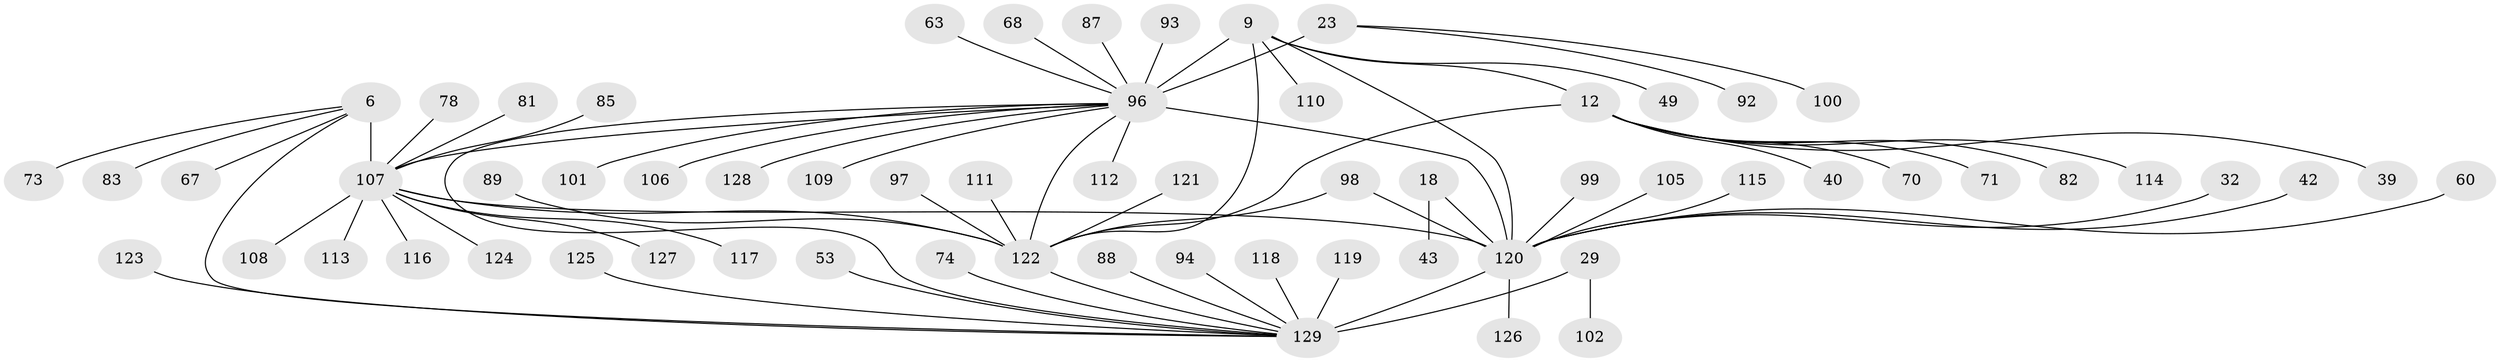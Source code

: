 // original degree distribution, {7: 0.03875968992248062, 9: 0.03875968992248062, 10: 0.023255813953488372, 8: 0.046511627906976744, 11: 0.023255813953488372, 14: 0.007751937984496124, 5: 0.015503875968992248, 18: 0.007751937984496124, 6: 0.031007751937984496, 3: 0.031007751937984496, 1: 0.5813953488372093, 2: 0.15503875968992248}
// Generated by graph-tools (version 1.1) at 2025/58/03/04/25 21:58:39]
// undirected, 64 vertices, 72 edges
graph export_dot {
graph [start="1"]
  node [color=gray90,style=filled];
  6 [super="+1"];
  9 [super="+7"];
  12 [super="+10"];
  18 [super="+13"];
  23 [super="+22"];
  29 [super="+28"];
  32;
  39;
  40;
  42;
  43;
  49;
  53;
  60;
  63;
  67 [super="+47"];
  68;
  70;
  71;
  73;
  74;
  78 [super="+65"];
  81;
  82;
  83 [super="+59+77"];
  85;
  87;
  88 [super="+72"];
  89;
  92;
  93;
  94;
  96 [super="+57+84+91+20+45"];
  97;
  98;
  99;
  100;
  101 [super="+75"];
  102;
  105;
  106 [super="+64"];
  107 [super="+103+5+4+61+46+48+69"];
  108;
  109;
  110;
  111 [super="+66"];
  112 [super="+55"];
  113;
  114;
  115;
  116;
  117;
  118;
  119;
  120 [super="+17+37+58+51+52+54+79+90+95+16"];
  121 [super="+86"];
  122 [super="+11+34+44+56"];
  123;
  124;
  125;
  126;
  127;
  128 [super="+104"];
  129 [super="+30+33+35"];
  6 -- 73;
  6 -- 67;
  6 -- 83;
  6 -- 129;
  6 -- 107 [weight=8];
  9 -- 12 [weight=4];
  9 -- 49;
  9 -- 110;
  9 -- 122 [weight=4];
  9 -- 120 [weight=2];
  9 -- 96;
  12 -- 70;
  12 -- 82;
  12 -- 114;
  12 -- 39;
  12 -- 71;
  12 -- 40;
  12 -- 122 [weight=4];
  18 -- 43;
  18 -- 120 [weight=8];
  23 -- 92;
  23 -- 100;
  23 -- 96 [weight=8];
  29 -- 102;
  29 -- 129 [weight=8];
  32 -- 120;
  42 -- 120;
  53 -- 129;
  60 -- 120;
  63 -- 96;
  68 -- 96;
  74 -- 129;
  78 -- 107;
  81 -- 107;
  85 -- 107;
  87 -- 96;
  88 -- 129;
  89 -- 122;
  93 -- 96;
  94 -- 129;
  96 -- 101;
  96 -- 106;
  96 -- 107;
  96 -- 112;
  96 -- 120;
  96 -- 122;
  96 -- 128;
  96 -- 129;
  96 -- 109;
  97 -- 122;
  98 -- 120;
  98 -- 122;
  99 -- 120;
  105 -- 120;
  107 -- 108;
  107 -- 113;
  107 -- 116;
  107 -- 120 [weight=2];
  107 -- 122 [weight=2];
  107 -- 124;
  107 -- 127;
  107 -- 117;
  111 -- 122;
  115 -- 120;
  118 -- 129;
  119 -- 129;
  120 -- 126;
  120 -- 129 [weight=2];
  121 -- 122;
  122 -- 129 [weight=2];
  123 -- 129;
  125 -- 129;
}
